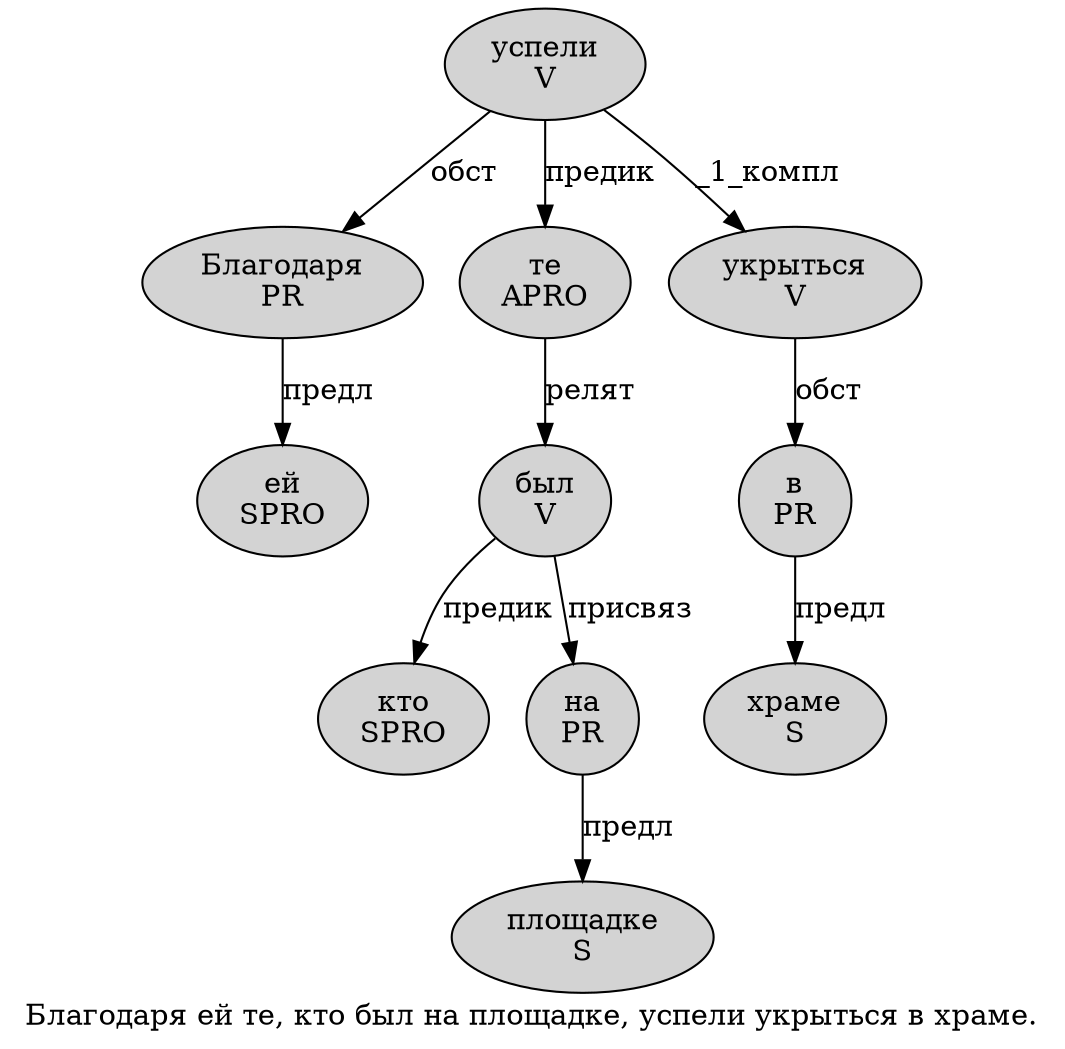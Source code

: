 digraph SENTENCE_1008 {
	graph [label="Благодаря ей те, кто был на площадке, успели укрыться в храме."]
	node [style=filled]
		0 [label="Благодаря
PR" color="" fillcolor=lightgray penwidth=1 shape=ellipse]
		1 [label="ей
SPRO" color="" fillcolor=lightgray penwidth=1 shape=ellipse]
		2 [label="те
APRO" color="" fillcolor=lightgray penwidth=1 shape=ellipse]
		4 [label="кто
SPRO" color="" fillcolor=lightgray penwidth=1 shape=ellipse]
		5 [label="был
V" color="" fillcolor=lightgray penwidth=1 shape=ellipse]
		6 [label="на
PR" color="" fillcolor=lightgray penwidth=1 shape=ellipse]
		7 [label="площадке
S" color="" fillcolor=lightgray penwidth=1 shape=ellipse]
		9 [label="успели
V" color="" fillcolor=lightgray penwidth=1 shape=ellipse]
		10 [label="укрыться
V" color="" fillcolor=lightgray penwidth=1 shape=ellipse]
		11 [label="в
PR" color="" fillcolor=lightgray penwidth=1 shape=ellipse]
		12 [label="храме
S" color="" fillcolor=lightgray penwidth=1 shape=ellipse]
			6 -> 7 [label="предл"]
			2 -> 5 [label="релят"]
			10 -> 11 [label="обст"]
			0 -> 1 [label="предл"]
			9 -> 0 [label="обст"]
			9 -> 2 [label="предик"]
			9 -> 10 [label="_1_компл"]
			5 -> 4 [label="предик"]
			5 -> 6 [label="присвяз"]
			11 -> 12 [label="предл"]
}